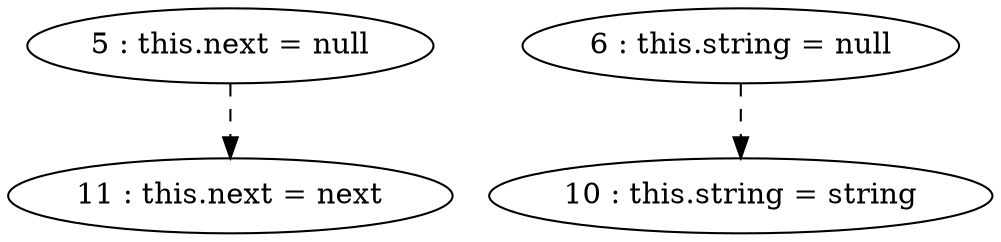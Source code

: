 digraph G {
"5 : this.next = null"
"5 : this.next = null" -> "11 : this.next = next" [style=dashed]
"6 : this.string = null"
"6 : this.string = null" -> "10 : this.string = string" [style=dashed]
"10 : this.string = string"
"11 : this.next = next"
}